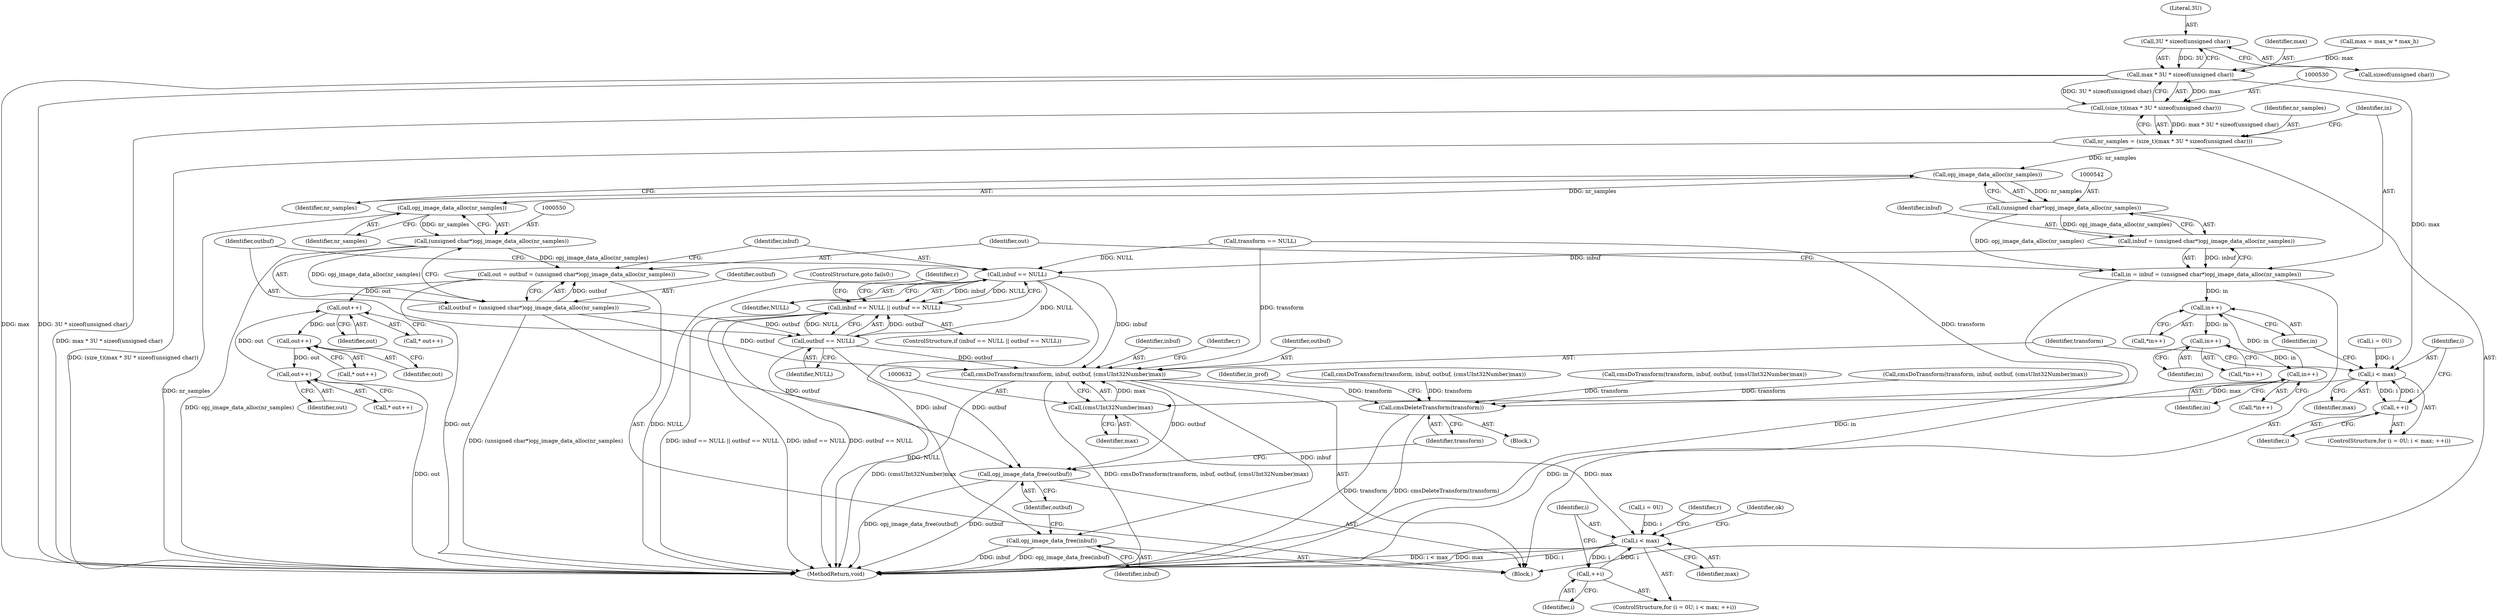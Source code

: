 digraph "0_openjpeg_2e5ab1d9987831c981ff05862e8ccf1381ed58ea@API" {
"1000533" [label="(Call,3U * sizeof(unsigned char))"];
"1000531" [label="(Call,max * 3U * sizeof(unsigned char))"];
"1000529" [label="(Call,(size_t)(max * 3U * sizeof(unsigned char)))"];
"1000527" [label="(Call,nr_samples = (size_t)(max * 3U * sizeof(unsigned char)))"];
"1000543" [label="(Call,opj_image_data_alloc(nr_samples))"];
"1000541" [label="(Call,(unsigned char*)opj_image_data_alloc(nr_samples))"];
"1000537" [label="(Call,in = inbuf = (unsigned char*)opj_image_data_alloc(nr_samples))"];
"1000602" [label="(Call,in++)"];
"1000611" [label="(Call,in++)"];
"1000620" [label="(Call,in++)"];
"1000539" [label="(Call,inbuf = (unsigned char*)opj_image_data_alloc(nr_samples))"];
"1000555" [label="(Call,inbuf == NULL)"];
"1000554" [label="(Call,inbuf == NULL || outbuf == NULL)"];
"1000558" [label="(Call,outbuf == NULL)"];
"1000627" [label="(Call,cmsDoTransform(transform, inbuf, outbuf, (cmsUInt32Number)max))"];
"1000702" [label="(Call,opj_image_data_free(inbuf))"];
"1000704" [label="(Call,opj_image_data_free(outbuf))"];
"1001473" [label="(Call,cmsDeleteTransform(transform))"];
"1000551" [label="(Call,opj_image_data_alloc(nr_samples))"];
"1000549" [label="(Call,(unsigned char*)opj_image_data_alloc(nr_samples))"];
"1000545" [label="(Call,out = outbuf = (unsigned char*)opj_image_data_alloc(nr_samples))"];
"1000678" [label="(Call,out++)"];
"1000687" [label="(Call,out++)"];
"1000696" [label="(Call,out++)"];
"1000547" [label="(Call,outbuf = (unsigned char*)opj_image_data_alloc(nr_samples))"];
"1000594" [label="(Call,i < max)"];
"1000597" [label="(Call,++i)"];
"1000631" [label="(Call,(cmsUInt32Number)max)"];
"1000665" [label="(Call,i < max)"];
"1000668" [label="(Call,++i)"];
"1000603" [label="(Identifier,in)"];
"1000704" [label="(Call,opj_image_data_free(outbuf))"];
"1000552" [label="(Identifier,nr_samples)"];
"1000696" [label="(Call,out++)"];
"1000532" [label="(Identifier,max)"];
"1000527" [label="(Call,nr_samples = (size_t)(max * 3U * sizeof(unsigned char)))"];
"1000620" [label="(Call,in++)"];
"1000631" [label="(Call,(cmsUInt32Number)max)"];
"1000697" [label="(Identifier,out)"];
"1000612" [label="(Identifier,in)"];
"1000538" [label="(Identifier,in)"];
"1000678" [label="(Call,out++)"];
"1000531" [label="(Call,max * 3U * sizeof(unsigned char))"];
"1001476" [label="(Identifier,in_prof)"];
"1000665" [label="(Call,i < max)"];
"1000688" [label="(Identifier,out)"];
"1000556" [label="(Identifier,inbuf)"];
"1000611" [label="(Call,in++)"];
"1000543" [label="(Call,opj_image_data_alloc(nr_samples))"];
"1000545" [label="(Call,out = outbuf = (unsigned char*)opj_image_data_alloc(nr_samples))"];
"1000695" [label="(Call,* out++)"];
"1000548" [label="(Identifier,outbuf)"];
"1000534" [label="(Literal,3U)"];
"1000559" [label="(Identifier,outbuf)"];
"1000662" [label="(Call,i = 0U)"];
"1000522" [label="(Call,max = max_w * max_h)"];
"1001487" [label="(MethodReturn,void)"];
"1001097" [label="(Call,cmsDoTransform(transform, inbuf, outbuf, (cmsUInt32Number)max))"];
"1000621" [label="(Identifier,in)"];
"1000555" [label="(Call,inbuf == NULL)"];
"1001473" [label="(Call,cmsDeleteTransform(transform))"];
"1000560" [label="(Identifier,NULL)"];
"1000705" [label="(Identifier,outbuf)"];
"1000619" [label="(Call,*in++)"];
"1000668" [label="(Call,++i)"];
"1000533" [label="(Call,3U * sizeof(unsigned char))"];
"1000597" [label="(Call,++i)"];
"1000661" [label="(ControlStructure,for (i = 0U; i < max; ++i))"];
"1000553" [label="(ControlStructure,if (inbuf == NULL || outbuf == NULL))"];
"1000539" [label="(Call,inbuf = (unsigned char*)opj_image_data_alloc(nr_samples))"];
"1000546" [label="(Identifier,out)"];
"1000590" [label="(ControlStructure,for (i = 0U; i < max; ++i))"];
"1000679" [label="(Identifier,out)"];
"1000557" [label="(Identifier,NULL)"];
"1000547" [label="(Call,outbuf = (unsigned char*)opj_image_data_alloc(nr_samples))"];
"1000674" [label="(Identifier,r)"];
"1000540" [label="(Identifier,inbuf)"];
"1000541" [label="(Call,(unsigned char*)opj_image_data_alloc(nr_samples))"];
"1000699" [label="(Identifier,ok)"];
"1000687" [label="(Call,out++)"];
"1000610" [label="(Call,*in++)"];
"1000492" [label="(Call,transform == NULL)"];
"1000562" [label="(ControlStructure,goto fails0;)"];
"1000669" [label="(Identifier,i)"];
"1000551" [label="(Call,opj_image_data_alloc(nr_samples))"];
"1000554" [label="(Call,inbuf == NULL || outbuf == NULL)"];
"1000564" [label="(Identifier,r)"];
"1000602" [label="(Call,in++)"];
"1000817" [label="(Call,cmsDoTransform(transform, inbuf, outbuf, (cmsUInt32Number)max))"];
"1000594" [label="(Call,i < max)"];
"1000667" [label="(Identifier,max)"];
"1000113" [label="(Block,)"];
"1000629" [label="(Identifier,inbuf)"];
"1000544" [label="(Identifier,nr_samples)"];
"1000686" [label="(Call,* out++)"];
"1000635" [label="(Identifier,r)"];
"1000528" [label="(Identifier,nr_samples)"];
"1001383" [label="(Call,cmsDoTransform(transform, inbuf, outbuf, (cmsUInt32Number)max))"];
"1000591" [label="(Call,i = 0U)"];
"1001474" [label="(Identifier,transform)"];
"1000598" [label="(Identifier,i)"];
"1000601" [label="(Call,*in++)"];
"1000630" [label="(Identifier,outbuf)"];
"1000529" [label="(Call,(size_t)(max * 3U * sizeof(unsigned char)))"];
"1000627" [label="(Call,cmsDoTransform(transform, inbuf, outbuf, (cmsUInt32Number)max))"];
"1000666" [label="(Identifier,i)"];
"1000558" [label="(Call,outbuf == NULL)"];
"1000549" [label="(Call,(unsigned char*)opj_image_data_alloc(nr_samples))"];
"1000596" [label="(Identifier,max)"];
"1000595" [label="(Identifier,i)"];
"1000537" [label="(Call,in = inbuf = (unsigned char*)opj_image_data_alloc(nr_samples))"];
"1000517" [label="(Block,)"];
"1000535" [label="(Call,sizeof(unsigned char))"];
"1000633" [label="(Identifier,max)"];
"1000628" [label="(Identifier,transform)"];
"1000677" [label="(Call,* out++)"];
"1000703" [label="(Identifier,inbuf)"];
"1000702" [label="(Call,opj_image_data_free(inbuf))"];
"1000533" -> "1000531"  [label="AST: "];
"1000533" -> "1000535"  [label="CFG: "];
"1000534" -> "1000533"  [label="AST: "];
"1000535" -> "1000533"  [label="AST: "];
"1000531" -> "1000533"  [label="CFG: "];
"1000533" -> "1000531"  [label="DDG: 3U"];
"1000531" -> "1000529"  [label="AST: "];
"1000532" -> "1000531"  [label="AST: "];
"1000529" -> "1000531"  [label="CFG: "];
"1000531" -> "1001487"  [label="DDG: 3U * sizeof(unsigned char)"];
"1000531" -> "1001487"  [label="DDG: max"];
"1000531" -> "1000529"  [label="DDG: max"];
"1000531" -> "1000529"  [label="DDG: 3U * sizeof(unsigned char)"];
"1000522" -> "1000531"  [label="DDG: max"];
"1000531" -> "1000594"  [label="DDG: max"];
"1000529" -> "1000527"  [label="AST: "];
"1000530" -> "1000529"  [label="AST: "];
"1000527" -> "1000529"  [label="CFG: "];
"1000529" -> "1001487"  [label="DDG: max * 3U * sizeof(unsigned char)"];
"1000529" -> "1000527"  [label="DDG: max * 3U * sizeof(unsigned char)"];
"1000527" -> "1000517"  [label="AST: "];
"1000528" -> "1000527"  [label="AST: "];
"1000538" -> "1000527"  [label="CFG: "];
"1000527" -> "1001487"  [label="DDG: (size_t)(max * 3U * sizeof(unsigned char))"];
"1000527" -> "1000543"  [label="DDG: nr_samples"];
"1000543" -> "1000541"  [label="AST: "];
"1000543" -> "1000544"  [label="CFG: "];
"1000544" -> "1000543"  [label="AST: "];
"1000541" -> "1000543"  [label="CFG: "];
"1000543" -> "1000541"  [label="DDG: nr_samples"];
"1000543" -> "1000551"  [label="DDG: nr_samples"];
"1000541" -> "1000539"  [label="AST: "];
"1000542" -> "1000541"  [label="AST: "];
"1000539" -> "1000541"  [label="CFG: "];
"1000541" -> "1000537"  [label="DDG: opj_image_data_alloc(nr_samples)"];
"1000541" -> "1000539"  [label="DDG: opj_image_data_alloc(nr_samples)"];
"1000537" -> "1000517"  [label="AST: "];
"1000537" -> "1000539"  [label="CFG: "];
"1000538" -> "1000537"  [label="AST: "];
"1000539" -> "1000537"  [label="AST: "];
"1000546" -> "1000537"  [label="CFG: "];
"1000537" -> "1001487"  [label="DDG: in"];
"1000539" -> "1000537"  [label="DDG: inbuf"];
"1000537" -> "1000602"  [label="DDG: in"];
"1000602" -> "1000601"  [label="AST: "];
"1000602" -> "1000603"  [label="CFG: "];
"1000603" -> "1000602"  [label="AST: "];
"1000601" -> "1000602"  [label="CFG: "];
"1000620" -> "1000602"  [label="DDG: in"];
"1000602" -> "1000611"  [label="DDG: in"];
"1000611" -> "1000610"  [label="AST: "];
"1000611" -> "1000612"  [label="CFG: "];
"1000612" -> "1000611"  [label="AST: "];
"1000610" -> "1000611"  [label="CFG: "];
"1000611" -> "1000620"  [label="DDG: in"];
"1000620" -> "1000619"  [label="AST: "];
"1000620" -> "1000621"  [label="CFG: "];
"1000621" -> "1000620"  [label="AST: "];
"1000619" -> "1000620"  [label="CFG: "];
"1000620" -> "1001487"  [label="DDG: in"];
"1000540" -> "1000539"  [label="AST: "];
"1000539" -> "1000555"  [label="DDG: inbuf"];
"1000555" -> "1000554"  [label="AST: "];
"1000555" -> "1000557"  [label="CFG: "];
"1000556" -> "1000555"  [label="AST: "];
"1000557" -> "1000555"  [label="AST: "];
"1000559" -> "1000555"  [label="CFG: "];
"1000554" -> "1000555"  [label="CFG: "];
"1000555" -> "1001487"  [label="DDG: NULL"];
"1000555" -> "1000554"  [label="DDG: inbuf"];
"1000555" -> "1000554"  [label="DDG: NULL"];
"1000492" -> "1000555"  [label="DDG: NULL"];
"1000555" -> "1000558"  [label="DDG: NULL"];
"1000555" -> "1000627"  [label="DDG: inbuf"];
"1000555" -> "1000702"  [label="DDG: inbuf"];
"1000554" -> "1000553"  [label="AST: "];
"1000554" -> "1000558"  [label="CFG: "];
"1000558" -> "1000554"  [label="AST: "];
"1000562" -> "1000554"  [label="CFG: "];
"1000564" -> "1000554"  [label="CFG: "];
"1000554" -> "1001487"  [label="DDG: inbuf == NULL || outbuf == NULL"];
"1000554" -> "1001487"  [label="DDG: inbuf == NULL"];
"1000554" -> "1001487"  [label="DDG: outbuf == NULL"];
"1000558" -> "1000554"  [label="DDG: outbuf"];
"1000558" -> "1000554"  [label="DDG: NULL"];
"1000558" -> "1000560"  [label="CFG: "];
"1000559" -> "1000558"  [label="AST: "];
"1000560" -> "1000558"  [label="AST: "];
"1000558" -> "1001487"  [label="DDG: NULL"];
"1000547" -> "1000558"  [label="DDG: outbuf"];
"1000558" -> "1000627"  [label="DDG: outbuf"];
"1000558" -> "1000704"  [label="DDG: outbuf"];
"1000627" -> "1000517"  [label="AST: "];
"1000627" -> "1000631"  [label="CFG: "];
"1000628" -> "1000627"  [label="AST: "];
"1000629" -> "1000627"  [label="AST: "];
"1000630" -> "1000627"  [label="AST: "];
"1000631" -> "1000627"  [label="AST: "];
"1000635" -> "1000627"  [label="CFG: "];
"1000627" -> "1001487"  [label="DDG: (cmsUInt32Number)max"];
"1000627" -> "1001487"  [label="DDG: cmsDoTransform(transform, inbuf, outbuf, (cmsUInt32Number)max)"];
"1000492" -> "1000627"  [label="DDG: transform"];
"1000547" -> "1000627"  [label="DDG: outbuf"];
"1000631" -> "1000627"  [label="DDG: max"];
"1000627" -> "1000702"  [label="DDG: inbuf"];
"1000627" -> "1000704"  [label="DDG: outbuf"];
"1000627" -> "1001473"  [label="DDG: transform"];
"1000702" -> "1000517"  [label="AST: "];
"1000702" -> "1000703"  [label="CFG: "];
"1000703" -> "1000702"  [label="AST: "];
"1000705" -> "1000702"  [label="CFG: "];
"1000702" -> "1001487"  [label="DDG: opj_image_data_free(inbuf)"];
"1000702" -> "1001487"  [label="DDG: inbuf"];
"1000704" -> "1000517"  [label="AST: "];
"1000704" -> "1000705"  [label="CFG: "];
"1000705" -> "1000704"  [label="AST: "];
"1001474" -> "1000704"  [label="CFG: "];
"1000704" -> "1001487"  [label="DDG: outbuf"];
"1000704" -> "1001487"  [label="DDG: opj_image_data_free(outbuf)"];
"1000547" -> "1000704"  [label="DDG: outbuf"];
"1001473" -> "1000113"  [label="AST: "];
"1001473" -> "1001474"  [label="CFG: "];
"1001474" -> "1001473"  [label="AST: "];
"1001476" -> "1001473"  [label="CFG: "];
"1001473" -> "1001487"  [label="DDG: transform"];
"1001473" -> "1001487"  [label="DDG: cmsDeleteTransform(transform)"];
"1000817" -> "1001473"  [label="DDG: transform"];
"1001097" -> "1001473"  [label="DDG: transform"];
"1000492" -> "1001473"  [label="DDG: transform"];
"1001383" -> "1001473"  [label="DDG: transform"];
"1000551" -> "1000549"  [label="AST: "];
"1000551" -> "1000552"  [label="CFG: "];
"1000552" -> "1000551"  [label="AST: "];
"1000549" -> "1000551"  [label="CFG: "];
"1000551" -> "1001487"  [label="DDG: nr_samples"];
"1000551" -> "1000549"  [label="DDG: nr_samples"];
"1000549" -> "1000547"  [label="AST: "];
"1000550" -> "1000549"  [label="AST: "];
"1000547" -> "1000549"  [label="CFG: "];
"1000549" -> "1001487"  [label="DDG: opj_image_data_alloc(nr_samples)"];
"1000549" -> "1000545"  [label="DDG: opj_image_data_alloc(nr_samples)"];
"1000549" -> "1000547"  [label="DDG: opj_image_data_alloc(nr_samples)"];
"1000545" -> "1000517"  [label="AST: "];
"1000545" -> "1000547"  [label="CFG: "];
"1000546" -> "1000545"  [label="AST: "];
"1000547" -> "1000545"  [label="AST: "];
"1000556" -> "1000545"  [label="CFG: "];
"1000545" -> "1001487"  [label="DDG: out"];
"1000547" -> "1000545"  [label="DDG: outbuf"];
"1000545" -> "1000678"  [label="DDG: out"];
"1000678" -> "1000677"  [label="AST: "];
"1000678" -> "1000679"  [label="CFG: "];
"1000679" -> "1000678"  [label="AST: "];
"1000677" -> "1000678"  [label="CFG: "];
"1000696" -> "1000678"  [label="DDG: out"];
"1000678" -> "1000687"  [label="DDG: out"];
"1000687" -> "1000686"  [label="AST: "];
"1000687" -> "1000688"  [label="CFG: "];
"1000688" -> "1000687"  [label="AST: "];
"1000686" -> "1000687"  [label="CFG: "];
"1000687" -> "1000696"  [label="DDG: out"];
"1000696" -> "1000695"  [label="AST: "];
"1000696" -> "1000697"  [label="CFG: "];
"1000697" -> "1000696"  [label="AST: "];
"1000695" -> "1000696"  [label="CFG: "];
"1000696" -> "1001487"  [label="DDG: out"];
"1000548" -> "1000547"  [label="AST: "];
"1000547" -> "1001487"  [label="DDG: (unsigned char*)opj_image_data_alloc(nr_samples)"];
"1000594" -> "1000590"  [label="AST: "];
"1000594" -> "1000596"  [label="CFG: "];
"1000595" -> "1000594"  [label="AST: "];
"1000596" -> "1000594"  [label="AST: "];
"1000603" -> "1000594"  [label="CFG: "];
"1000628" -> "1000594"  [label="CFG: "];
"1000597" -> "1000594"  [label="DDG: i"];
"1000591" -> "1000594"  [label="DDG: i"];
"1000594" -> "1000597"  [label="DDG: i"];
"1000594" -> "1000631"  [label="DDG: max"];
"1000597" -> "1000590"  [label="AST: "];
"1000597" -> "1000598"  [label="CFG: "];
"1000598" -> "1000597"  [label="AST: "];
"1000595" -> "1000597"  [label="CFG: "];
"1000631" -> "1000633"  [label="CFG: "];
"1000632" -> "1000631"  [label="AST: "];
"1000633" -> "1000631"  [label="AST: "];
"1000631" -> "1000665"  [label="DDG: max"];
"1000665" -> "1000661"  [label="AST: "];
"1000665" -> "1000667"  [label="CFG: "];
"1000666" -> "1000665"  [label="AST: "];
"1000667" -> "1000665"  [label="AST: "];
"1000674" -> "1000665"  [label="CFG: "];
"1000699" -> "1000665"  [label="CFG: "];
"1000665" -> "1001487"  [label="DDG: i"];
"1000665" -> "1001487"  [label="DDG: i < max"];
"1000665" -> "1001487"  [label="DDG: max"];
"1000662" -> "1000665"  [label="DDG: i"];
"1000668" -> "1000665"  [label="DDG: i"];
"1000665" -> "1000668"  [label="DDG: i"];
"1000668" -> "1000661"  [label="AST: "];
"1000668" -> "1000669"  [label="CFG: "];
"1000669" -> "1000668"  [label="AST: "];
"1000666" -> "1000668"  [label="CFG: "];
}

